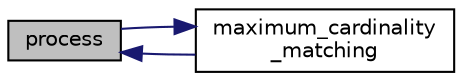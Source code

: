 digraph "process"
{
  edge [fontname="Helvetica",fontsize="10",labelfontname="Helvetica",labelfontsize="10"];
  node [fontname="Helvetica",fontsize="10",shape=record];
  rankdir="LR";
  Node72 [label="process",height=0.2,width=0.4,color="black", fillcolor="grey75", style="filled", fontcolor="black"];
  Node72 -> Node73 [dir="back",color="midnightblue",fontsize="10",style="solid",fontname="Helvetica"];
  Node73 [label="maximum_cardinality\l_matching",height=0.2,width=0.4,color="black", fillcolor="white", style="filled",URL="$maximum__cardinality__matching_8c.html#abecab1857778932b653593abda4dde28"];
  Node73 -> Node72 [dir="back",color="midnightblue",fontsize="10",style="solid",fontname="Helvetica"];
}
